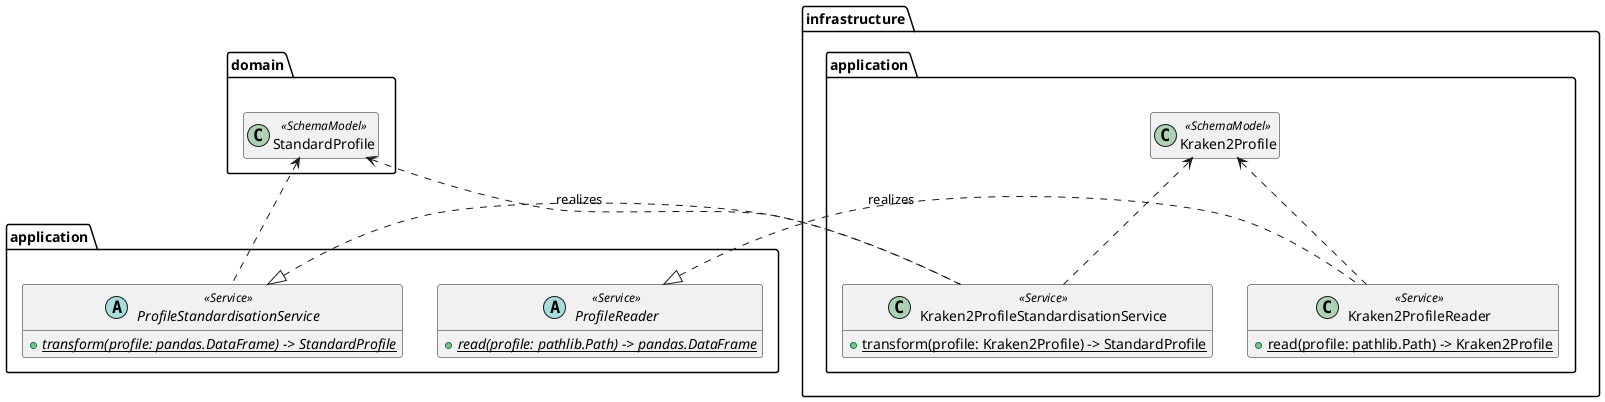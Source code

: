 @startuml "taxpasta_profiler_support_overview"

abstract class application.ProfileReader <<Service>> {
    + {static} {abstract} read(profile: pathlib.Path) -> pandas.DataFrame
}
class infrastructure.application.Kraken2ProfileReader <<Service>> {
    + {static} read(profile: pathlib.Path) -> Kraken2Profile
}
application.ProfileReader <|. infrastructure.application.Kraken2ProfileReader : realizes


abstract class application.ProfileStandardisationService <<Service>> {
    + {static} {abstract} transform(profile: pandas.DataFrame) -> StandardProfile
}
class infrastructure.application.Kraken2ProfileStandardisationService <<Service>> {
    + {static} transform(profile: Kraken2Profile) -> StandardProfile
}
application.ProfileStandardisationService <|. infrastructure.application.Kraken2ProfileStandardisationService : realizes

class domain.StandardProfile <<SchemaModel>>
class infrastructure.application.Kraken2Profile <<SchemaModel>>

infrastructure.application.Kraken2Profile <.. infrastructure.application.Kraken2ProfileReader
infrastructure.application.Kraken2Profile <.. infrastructure.application.Kraken2ProfileStandardisationService

domain.StandardProfile <.. application.ProfileStandardisationService
domain.StandardProfile <.. infrastructure.application.Kraken2ProfileStandardisationService

hide empty members

@enduml
